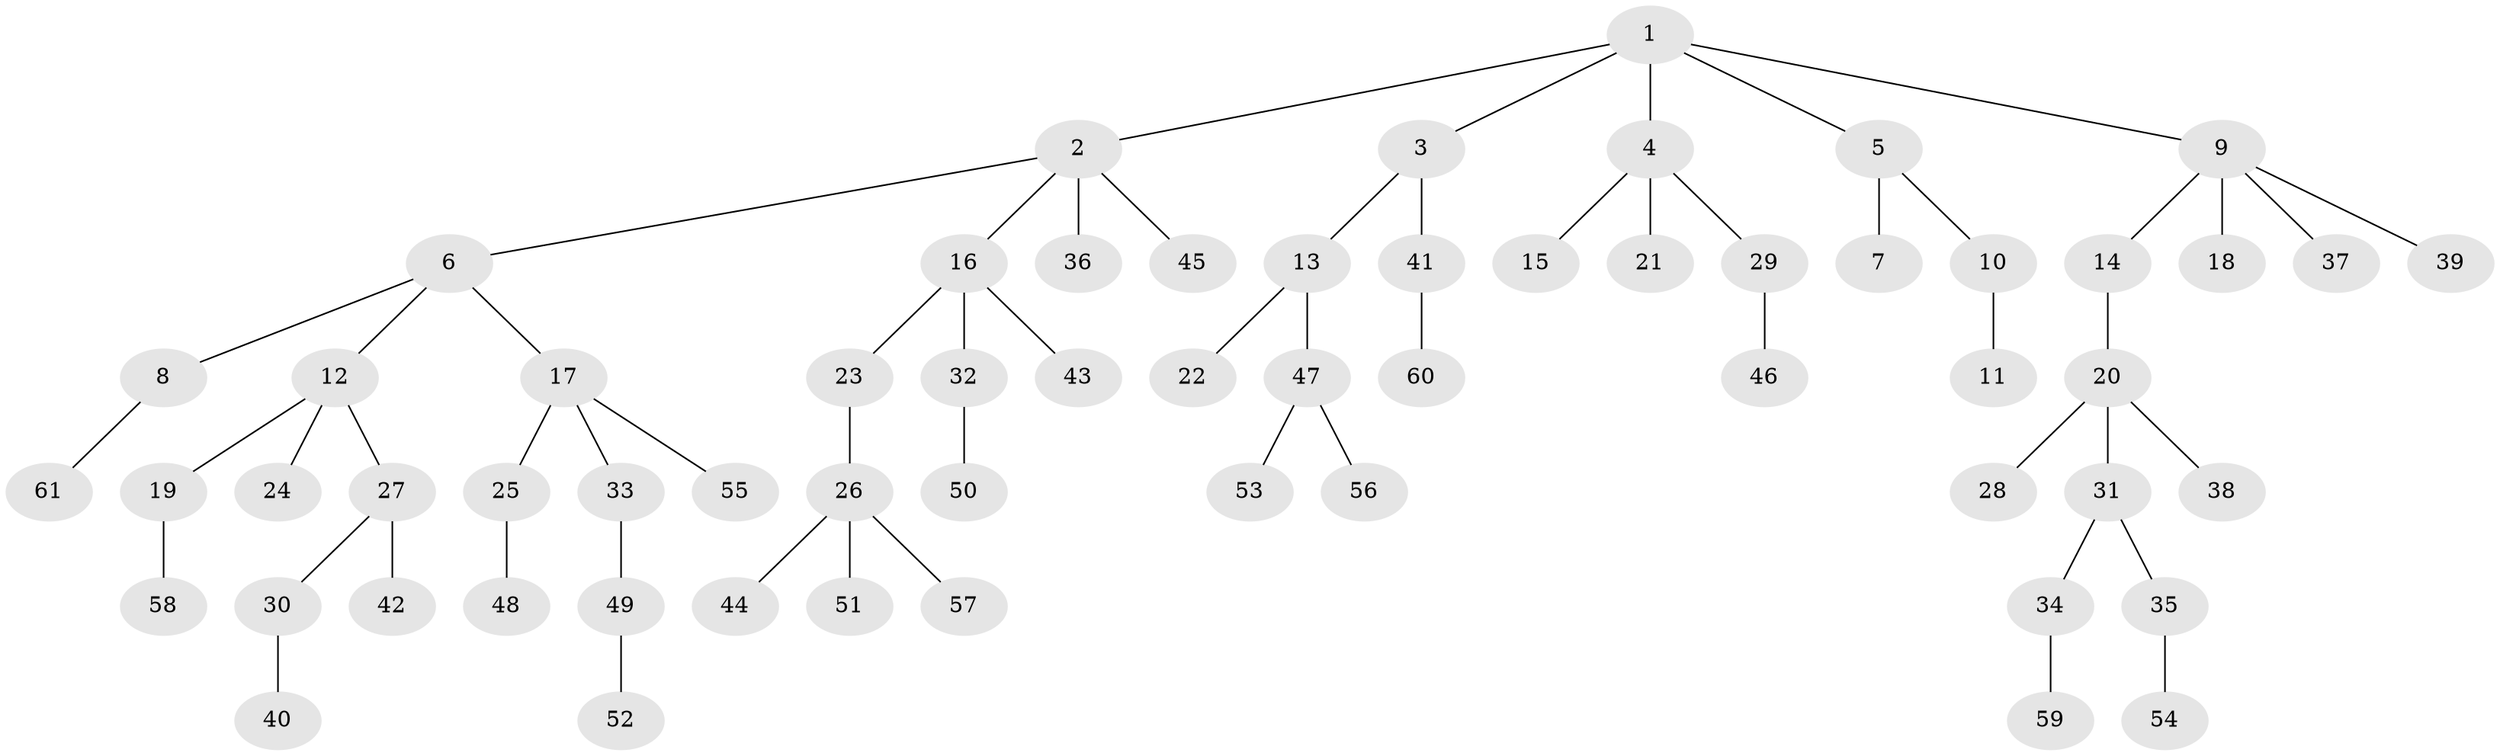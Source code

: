// Generated by graph-tools (version 1.1) at 2025/52/03/09/25 04:52:57]
// undirected, 61 vertices, 60 edges
graph export_dot {
graph [start="1"]
  node [color=gray90,style=filled];
  1;
  2;
  3;
  4;
  5;
  6;
  7;
  8;
  9;
  10;
  11;
  12;
  13;
  14;
  15;
  16;
  17;
  18;
  19;
  20;
  21;
  22;
  23;
  24;
  25;
  26;
  27;
  28;
  29;
  30;
  31;
  32;
  33;
  34;
  35;
  36;
  37;
  38;
  39;
  40;
  41;
  42;
  43;
  44;
  45;
  46;
  47;
  48;
  49;
  50;
  51;
  52;
  53;
  54;
  55;
  56;
  57;
  58;
  59;
  60;
  61;
  1 -- 2;
  1 -- 3;
  1 -- 4;
  1 -- 5;
  1 -- 9;
  2 -- 6;
  2 -- 16;
  2 -- 36;
  2 -- 45;
  3 -- 13;
  3 -- 41;
  4 -- 15;
  4 -- 21;
  4 -- 29;
  5 -- 7;
  5 -- 10;
  6 -- 8;
  6 -- 12;
  6 -- 17;
  8 -- 61;
  9 -- 14;
  9 -- 18;
  9 -- 37;
  9 -- 39;
  10 -- 11;
  12 -- 19;
  12 -- 24;
  12 -- 27;
  13 -- 22;
  13 -- 47;
  14 -- 20;
  16 -- 23;
  16 -- 32;
  16 -- 43;
  17 -- 25;
  17 -- 33;
  17 -- 55;
  19 -- 58;
  20 -- 28;
  20 -- 31;
  20 -- 38;
  23 -- 26;
  25 -- 48;
  26 -- 44;
  26 -- 51;
  26 -- 57;
  27 -- 30;
  27 -- 42;
  29 -- 46;
  30 -- 40;
  31 -- 34;
  31 -- 35;
  32 -- 50;
  33 -- 49;
  34 -- 59;
  35 -- 54;
  41 -- 60;
  47 -- 53;
  47 -- 56;
  49 -- 52;
}
